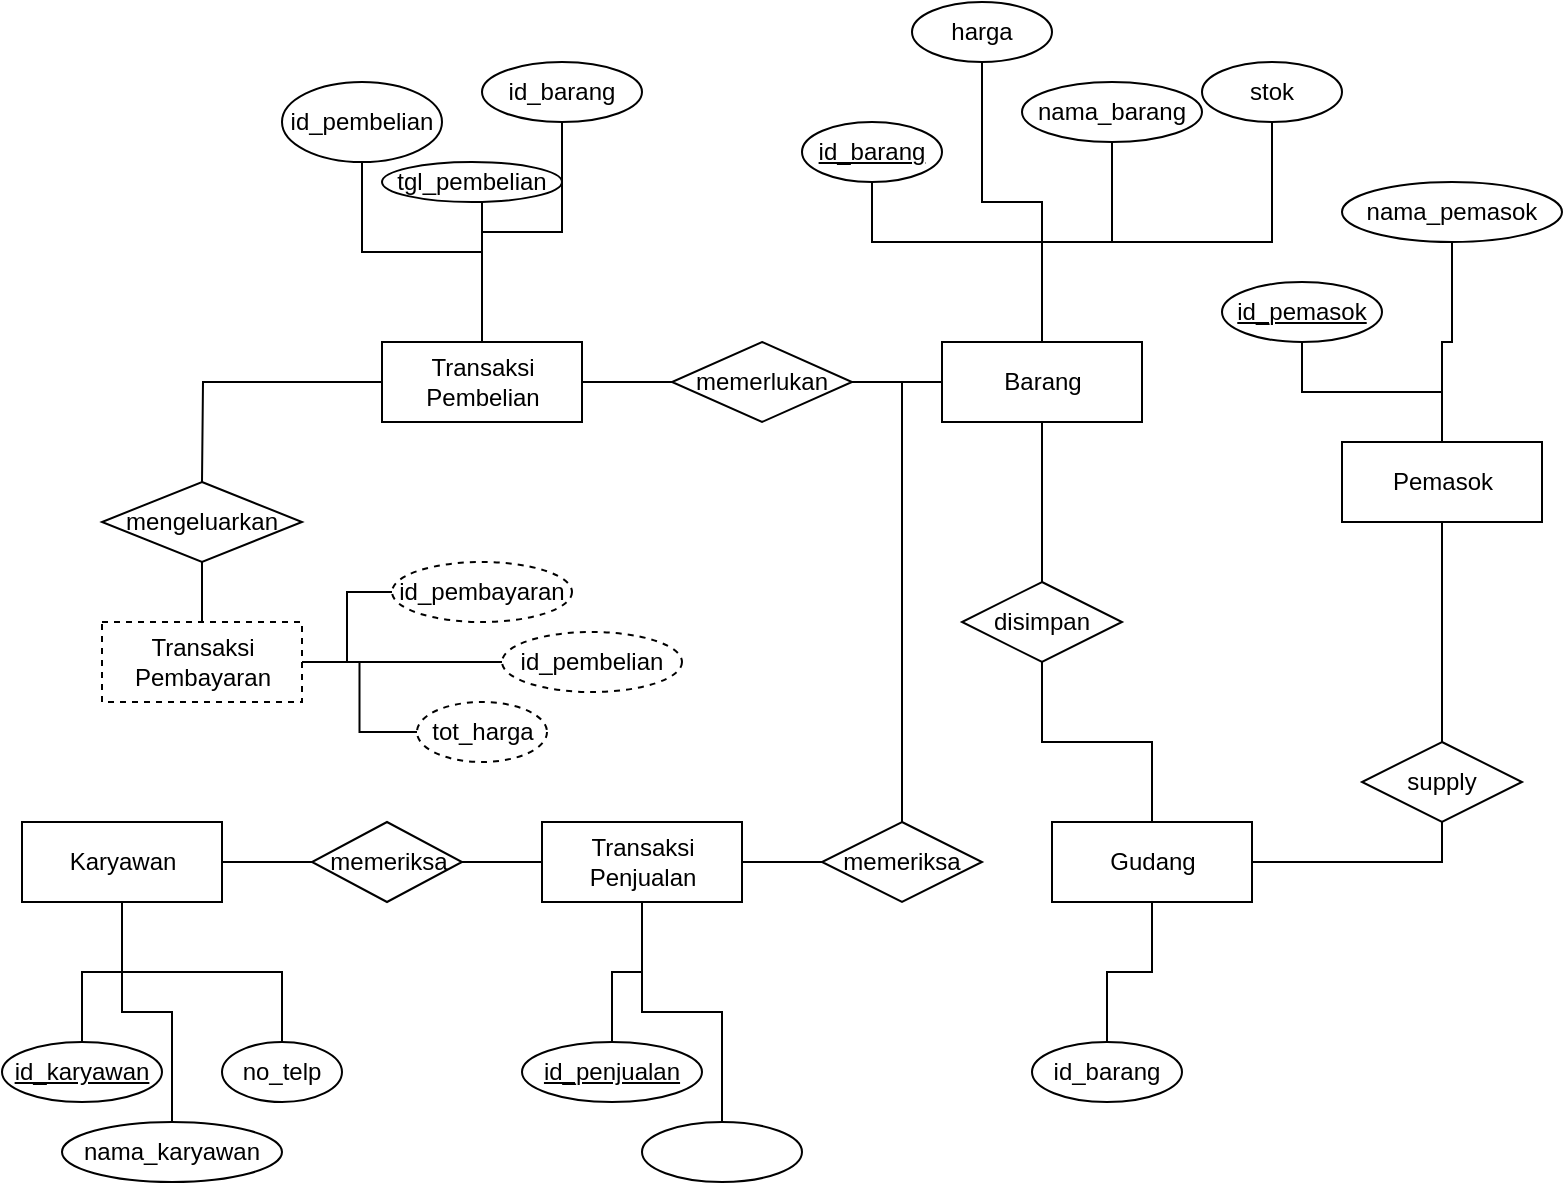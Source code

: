<mxfile version="15.4.0" type="github">
  <diagram id="R2lEEEUBdFMjLlhIrx00" name="Page-1">
    <mxGraphModel dx="866" dy="522" grid="1" gridSize="10" guides="1" tooltips="1" connect="1" arrows="1" fold="1" page="1" pageScale="1" pageWidth="850" pageHeight="1100" math="0" shadow="0" extFonts="Permanent Marker^https://fonts.googleapis.com/css?family=Permanent+Marker">
      <root>
        <mxCell id="0" />
        <mxCell id="1" parent="0" />
        <mxCell id="LB0KiAC5VvcGfHGtLxsH-61" value="" style="edgeStyle=orthogonalEdgeStyle;rounded=0;orthogonalLoop=1;jettySize=auto;html=1;endArrow=none;endFill=0;" edge="1" parent="1" source="LB0KiAC5VvcGfHGtLxsH-1" target="LB0KiAC5VvcGfHGtLxsH-58">
          <mxGeometry relative="1" as="geometry" />
        </mxCell>
        <mxCell id="LB0KiAC5VvcGfHGtLxsH-91" value="" style="edgeStyle=orthogonalEdgeStyle;rounded=0;orthogonalLoop=1;jettySize=auto;html=1;endArrow=none;endFill=0;" edge="1" parent="1" source="LB0KiAC5VvcGfHGtLxsH-1" target="LB0KiAC5VvcGfHGtLxsH-90">
          <mxGeometry relative="1" as="geometry" />
        </mxCell>
        <mxCell id="LB0KiAC5VvcGfHGtLxsH-93" value="" style="edgeStyle=orthogonalEdgeStyle;rounded=0;orthogonalLoop=1;jettySize=auto;html=1;endArrow=none;endFill=0;" edge="1" parent="1" source="LB0KiAC5VvcGfHGtLxsH-1" target="LB0KiAC5VvcGfHGtLxsH-92">
          <mxGeometry relative="1" as="geometry" />
        </mxCell>
        <mxCell id="LB0KiAC5VvcGfHGtLxsH-95" value="" style="edgeStyle=orthogonalEdgeStyle;rounded=0;orthogonalLoop=1;jettySize=auto;html=1;endArrow=none;endFill=0;" edge="1" parent="1" source="LB0KiAC5VvcGfHGtLxsH-1" target="LB0KiAC5VvcGfHGtLxsH-94">
          <mxGeometry relative="1" as="geometry" />
        </mxCell>
        <mxCell id="LB0KiAC5VvcGfHGtLxsH-1" value="Karyawan&lt;br&gt;" style="html=1;dashed=0;whitespace=wrap;" vertex="1" parent="1">
          <mxGeometry x="10" y="430" width="100" height="40" as="geometry" />
        </mxCell>
        <mxCell id="LB0KiAC5VvcGfHGtLxsH-72" value="" style="edgeStyle=orthogonalEdgeStyle;rounded=0;orthogonalLoop=1;jettySize=auto;html=1;endArrow=none;endFill=0;" edge="1" parent="1" source="LB0KiAC5VvcGfHGtLxsH-2" target="LB0KiAC5VvcGfHGtLxsH-71">
          <mxGeometry relative="1" as="geometry">
            <Array as="points">
              <mxPoint x="520" y="140" />
              <mxPoint x="435" y="140" />
            </Array>
          </mxGeometry>
        </mxCell>
        <mxCell id="LB0KiAC5VvcGfHGtLxsH-74" value="" style="edgeStyle=orthogonalEdgeStyle;rounded=0;orthogonalLoop=1;jettySize=auto;html=1;endArrow=none;endFill=0;" edge="1" parent="1" source="LB0KiAC5VvcGfHGtLxsH-2" target="LB0KiAC5VvcGfHGtLxsH-73">
          <mxGeometry relative="1" as="geometry" />
        </mxCell>
        <mxCell id="LB0KiAC5VvcGfHGtLxsH-76" style="edgeStyle=orthogonalEdgeStyle;rounded=0;orthogonalLoop=1;jettySize=auto;html=1;entryX=0.5;entryY=1;entryDx=0;entryDy=0;endArrow=none;endFill=0;" edge="1" parent="1" source="LB0KiAC5VvcGfHGtLxsH-2" target="LB0KiAC5VvcGfHGtLxsH-75">
          <mxGeometry relative="1" as="geometry">
            <Array as="points">
              <mxPoint x="520" y="140" />
              <mxPoint x="555" y="140" />
            </Array>
          </mxGeometry>
        </mxCell>
        <mxCell id="LB0KiAC5VvcGfHGtLxsH-79" style="edgeStyle=orthogonalEdgeStyle;rounded=0;orthogonalLoop=1;jettySize=auto;html=1;entryX=0.5;entryY=1;entryDx=0;entryDy=0;endArrow=none;endFill=0;" edge="1" parent="1" source="LB0KiAC5VvcGfHGtLxsH-2" target="LB0KiAC5VvcGfHGtLxsH-78">
          <mxGeometry relative="1" as="geometry">
            <Array as="points">
              <mxPoint x="520" y="140" />
              <mxPoint x="635" y="140" />
            </Array>
          </mxGeometry>
        </mxCell>
        <mxCell id="LB0KiAC5VvcGfHGtLxsH-2" value="Barang&lt;br&gt;" style="html=1;dashed=0;whitespace=wrap;" vertex="1" parent="1">
          <mxGeometry x="470" y="190" width="100" height="40" as="geometry" />
        </mxCell>
        <mxCell id="LB0KiAC5VvcGfHGtLxsH-26" style="edgeStyle=orthogonalEdgeStyle;rounded=0;orthogonalLoop=1;jettySize=auto;html=1;endArrow=none;endFill=0;" edge="1" parent="1" source="LB0KiAC5VvcGfHGtLxsH-3" target="LB0KiAC5VvcGfHGtLxsH-25">
          <mxGeometry relative="1" as="geometry" />
        </mxCell>
        <mxCell id="LB0KiAC5VvcGfHGtLxsH-81" value="" style="edgeStyle=orthogonalEdgeStyle;rounded=0;orthogonalLoop=1;jettySize=auto;html=1;endArrow=none;endFill=0;" edge="1" parent="1" source="LB0KiAC5VvcGfHGtLxsH-3" target="LB0KiAC5VvcGfHGtLxsH-80">
          <mxGeometry relative="1" as="geometry" />
        </mxCell>
        <mxCell id="LB0KiAC5VvcGfHGtLxsH-83" style="edgeStyle=orthogonalEdgeStyle;rounded=0;orthogonalLoop=1;jettySize=auto;html=1;entryX=0.5;entryY=1;entryDx=0;entryDy=0;endArrow=none;endFill=0;" edge="1" parent="1" source="LB0KiAC5VvcGfHGtLxsH-3" target="LB0KiAC5VvcGfHGtLxsH-82">
          <mxGeometry relative="1" as="geometry" />
        </mxCell>
        <mxCell id="LB0KiAC5VvcGfHGtLxsH-3" value="Pemasok&lt;br&gt;" style="html=1;dashed=0;whitespace=wrap;" vertex="1" parent="1">
          <mxGeometry x="670" y="240" width="100" height="40" as="geometry" />
        </mxCell>
        <mxCell id="LB0KiAC5VvcGfHGtLxsH-62" value="" style="edgeStyle=orthogonalEdgeStyle;rounded=0;orthogonalLoop=1;jettySize=auto;html=1;endArrow=none;endFill=0;exitX=1;exitY=0.5;exitDx=0;exitDy=0;" edge="1" parent="1" source="LB0KiAC5VvcGfHGtLxsH-5" target="LB0KiAC5VvcGfHGtLxsH-58">
          <mxGeometry relative="1" as="geometry">
            <mxPoint x="250" y="450" as="sourcePoint" />
          </mxGeometry>
        </mxCell>
        <mxCell id="LB0KiAC5VvcGfHGtLxsH-64" value="" style="edgeStyle=orthogonalEdgeStyle;rounded=0;orthogonalLoop=1;jettySize=auto;html=1;endArrow=none;endFill=0;" edge="1" parent="1" source="LB0KiAC5VvcGfHGtLxsH-5" target="LB0KiAC5VvcGfHGtLxsH-63">
          <mxGeometry relative="1" as="geometry" />
        </mxCell>
        <mxCell id="LB0KiAC5VvcGfHGtLxsH-87" value="" style="edgeStyle=orthogonalEdgeStyle;rounded=0;orthogonalLoop=1;jettySize=auto;html=1;endArrow=none;endFill=0;" edge="1" parent="1" source="LB0KiAC5VvcGfHGtLxsH-5" target="LB0KiAC5VvcGfHGtLxsH-86">
          <mxGeometry relative="1" as="geometry" />
        </mxCell>
        <mxCell id="LB0KiAC5VvcGfHGtLxsH-89" value="" style="edgeStyle=orthogonalEdgeStyle;rounded=0;orthogonalLoop=1;jettySize=auto;html=1;endArrow=none;endFill=0;" edge="1" parent="1" source="LB0KiAC5VvcGfHGtLxsH-5" target="LB0KiAC5VvcGfHGtLxsH-88">
          <mxGeometry relative="1" as="geometry" />
        </mxCell>
        <mxCell id="LB0KiAC5VvcGfHGtLxsH-5" value="Transaksi&lt;br&gt;Penjualan&lt;br&gt;" style="html=1;dashed=0;whitespace=wrap;direction=west;" vertex="1" parent="1">
          <mxGeometry x="270" y="430" width="100" height="40" as="geometry" />
        </mxCell>
        <mxCell id="LB0KiAC5VvcGfHGtLxsH-51" value="" style="edgeStyle=orthogonalEdgeStyle;rounded=0;orthogonalLoop=1;jettySize=auto;html=1;endArrow=none;endFill=0;" edge="1" parent="1" source="LB0KiAC5VvcGfHGtLxsH-6" target="LB0KiAC5VvcGfHGtLxsH-50">
          <mxGeometry relative="1" as="geometry" />
        </mxCell>
        <mxCell id="LB0KiAC5VvcGfHGtLxsH-54" value="" style="edgeStyle=orthogonalEdgeStyle;rounded=0;orthogonalLoop=1;jettySize=auto;html=1;endArrow=none;endFill=0;" edge="1" parent="1" source="LB0KiAC5VvcGfHGtLxsH-6">
          <mxGeometry relative="1" as="geometry">
            <mxPoint x="100" y="260" as="targetPoint" />
          </mxGeometry>
        </mxCell>
        <mxCell id="LB0KiAC5VvcGfHGtLxsH-97" value="" style="edgeStyle=orthogonalEdgeStyle;rounded=0;orthogonalLoop=1;jettySize=auto;html=1;endArrow=none;endFill=0;" edge="1" parent="1" source="LB0KiAC5VvcGfHGtLxsH-6" target="LB0KiAC5VvcGfHGtLxsH-96">
          <mxGeometry relative="1" as="geometry" />
        </mxCell>
        <mxCell id="LB0KiAC5VvcGfHGtLxsH-99" value="" style="edgeStyle=orthogonalEdgeStyle;rounded=0;orthogonalLoop=1;jettySize=auto;html=1;endArrow=none;endFill=0;" edge="1" parent="1" source="LB0KiAC5VvcGfHGtLxsH-6" target="LB0KiAC5VvcGfHGtLxsH-98">
          <mxGeometry relative="1" as="geometry">
            <Array as="points">
              <mxPoint x="240" y="130" />
              <mxPoint x="240" y="130" />
            </Array>
          </mxGeometry>
        </mxCell>
        <mxCell id="LB0KiAC5VvcGfHGtLxsH-101" value="" style="edgeStyle=orthogonalEdgeStyle;rounded=0;orthogonalLoop=1;jettySize=auto;html=1;endArrow=none;endFill=0;" edge="1" parent="1" source="LB0KiAC5VvcGfHGtLxsH-6" target="LB0KiAC5VvcGfHGtLxsH-100">
          <mxGeometry relative="1" as="geometry" />
        </mxCell>
        <mxCell id="LB0KiAC5VvcGfHGtLxsH-6" value="Transaksi&lt;br&gt;Pembelian&lt;br&gt;" style="html=1;dashed=0;whitespace=wrap;" vertex="1" parent="1">
          <mxGeometry x="190" y="190" width="100" height="40" as="geometry" />
        </mxCell>
        <mxCell id="LB0KiAC5VvcGfHGtLxsH-103" value="" style="edgeStyle=orthogonalEdgeStyle;rounded=0;orthogonalLoop=1;jettySize=auto;html=1;endArrow=none;endFill=0;" edge="1" parent="1" source="LB0KiAC5VvcGfHGtLxsH-7" target="LB0KiAC5VvcGfHGtLxsH-102">
          <mxGeometry relative="1" as="geometry" />
        </mxCell>
        <mxCell id="LB0KiAC5VvcGfHGtLxsH-105" value="" style="edgeStyle=orthogonalEdgeStyle;rounded=0;orthogonalLoop=1;jettySize=auto;html=1;endArrow=none;endFill=0;" edge="1" parent="1" source="LB0KiAC5VvcGfHGtLxsH-7" target="LB0KiAC5VvcGfHGtLxsH-104">
          <mxGeometry relative="1" as="geometry" />
        </mxCell>
        <mxCell id="LB0KiAC5VvcGfHGtLxsH-107" value="" style="edgeStyle=orthogonalEdgeStyle;rounded=0;orthogonalLoop=1;jettySize=auto;html=1;endArrow=none;endFill=0;" edge="1" parent="1" source="LB0KiAC5VvcGfHGtLxsH-7" target="LB0KiAC5VvcGfHGtLxsH-106">
          <mxGeometry relative="1" as="geometry" />
        </mxCell>
        <mxCell id="LB0KiAC5VvcGfHGtLxsH-7" value="Transaksi&lt;br&gt;Pembayaran&lt;br&gt;" style="html=1;dashed=1;whitespace=wrap;" vertex="1" parent="1">
          <mxGeometry x="50" y="330" width="100" height="40" as="geometry" />
        </mxCell>
        <mxCell id="LB0KiAC5VvcGfHGtLxsH-27" style="edgeStyle=orthogonalEdgeStyle;rounded=0;orthogonalLoop=1;jettySize=auto;html=1;endArrow=none;endFill=0;entryX=1;entryY=0.5;entryDx=0;entryDy=0;" edge="1" parent="1" source="LB0KiAC5VvcGfHGtLxsH-25" target="LB0KiAC5VvcGfHGtLxsH-38">
          <mxGeometry relative="1" as="geometry">
            <Array as="points">
              <mxPoint x="720" y="450" />
            </Array>
          </mxGeometry>
        </mxCell>
        <mxCell id="LB0KiAC5VvcGfHGtLxsH-25" value="supply&lt;br&gt;" style="rhombus;whiteSpace=wrap;html=1;" vertex="1" parent="1">
          <mxGeometry x="680" y="390" width="80" height="40" as="geometry" />
        </mxCell>
        <mxCell id="LB0KiAC5VvcGfHGtLxsH-85" value="" style="edgeStyle=orthogonalEdgeStyle;rounded=0;orthogonalLoop=1;jettySize=auto;html=1;endArrow=none;endFill=0;" edge="1" parent="1" source="LB0KiAC5VvcGfHGtLxsH-38" target="LB0KiAC5VvcGfHGtLxsH-84">
          <mxGeometry relative="1" as="geometry" />
        </mxCell>
        <mxCell id="LB0KiAC5VvcGfHGtLxsH-38" value="Gudang&lt;br&gt;" style="html=1;whitespace=wrap;" vertex="1" parent="1">
          <mxGeometry x="525" y="430" width="100" height="40" as="geometry" />
        </mxCell>
        <mxCell id="LB0KiAC5VvcGfHGtLxsH-39" style="edgeStyle=orthogonalEdgeStyle;rounded=0;orthogonalLoop=1;jettySize=auto;html=1;endArrow=none;endFill=0;" edge="1" parent="1" source="LB0KiAC5VvcGfHGtLxsH-40" target="LB0KiAC5VvcGfHGtLxsH-38">
          <mxGeometry relative="1" as="geometry" />
        </mxCell>
        <mxCell id="LB0KiAC5VvcGfHGtLxsH-41" style="edgeStyle=orthogonalEdgeStyle;rounded=0;orthogonalLoop=1;jettySize=auto;html=1;endArrow=none;endFill=0;exitX=0.5;exitY=0;exitDx=0;exitDy=0;" edge="1" parent="1" source="LB0KiAC5VvcGfHGtLxsH-40">
          <mxGeometry relative="1" as="geometry">
            <mxPoint x="605" y="210" as="sourcePoint" />
            <mxPoint x="520" y="230" as="targetPoint" />
            <Array as="points">
              <mxPoint x="520" y="230" />
            </Array>
          </mxGeometry>
        </mxCell>
        <mxCell id="LB0KiAC5VvcGfHGtLxsH-40" value="disimpan&lt;br&gt;" style="rhombus;whiteSpace=wrap;html=1;" vertex="1" parent="1">
          <mxGeometry x="480" y="310" width="80" height="40" as="geometry" />
        </mxCell>
        <mxCell id="LB0KiAC5VvcGfHGtLxsH-47" value="" style="edgeStyle=orthogonalEdgeStyle;rounded=0;orthogonalLoop=1;jettySize=auto;html=1;endArrow=none;endFill=0;" edge="1" parent="1" source="LB0KiAC5VvcGfHGtLxsH-45" target="LB0KiAC5VvcGfHGtLxsH-7">
          <mxGeometry relative="1" as="geometry" />
        </mxCell>
        <mxCell id="LB0KiAC5VvcGfHGtLxsH-45" value="mengeluarkan&lt;br&gt;" style="rhombus;whiteSpace=wrap;html=1;" vertex="1" parent="1">
          <mxGeometry x="50" y="260" width="100" height="40" as="geometry" />
        </mxCell>
        <mxCell id="LB0KiAC5VvcGfHGtLxsH-52" value="" style="edgeStyle=orthogonalEdgeStyle;rounded=0;orthogonalLoop=1;jettySize=auto;html=1;endArrow=none;endFill=0;" edge="1" parent="1" source="LB0KiAC5VvcGfHGtLxsH-50" target="LB0KiAC5VvcGfHGtLxsH-2">
          <mxGeometry relative="1" as="geometry" />
        </mxCell>
        <mxCell id="LB0KiAC5VvcGfHGtLxsH-50" value="memerlukan&lt;br&gt;" style="rhombus;whiteSpace=wrap;html=1;dashed=0;" vertex="1" parent="1">
          <mxGeometry x="335" y="190" width="90" height="40" as="geometry" />
        </mxCell>
        <mxCell id="LB0KiAC5VvcGfHGtLxsH-58" value="memeriksa" style="shape=rhombus;html=1;dashed=0;whitespace=wrap;perimeter=rhombusPerimeter;" vertex="1" parent="1">
          <mxGeometry x="155" y="430" width="75" height="40" as="geometry" />
        </mxCell>
        <mxCell id="LB0KiAC5VvcGfHGtLxsH-65" value="" style="edgeStyle=orthogonalEdgeStyle;rounded=0;orthogonalLoop=1;jettySize=auto;html=1;endArrow=none;endFill=0;" edge="1" parent="1" source="LB0KiAC5VvcGfHGtLxsH-63" target="LB0KiAC5VvcGfHGtLxsH-2">
          <mxGeometry relative="1" as="geometry">
            <Array as="points">
              <mxPoint x="450" y="210" />
            </Array>
          </mxGeometry>
        </mxCell>
        <mxCell id="LB0KiAC5VvcGfHGtLxsH-63" value="memeriksa&lt;br&gt;" style="rhombus;whiteSpace=wrap;html=1;dashed=0;" vertex="1" parent="1">
          <mxGeometry x="410" y="430" width="80" height="40" as="geometry" />
        </mxCell>
        <mxCell id="LB0KiAC5VvcGfHGtLxsH-71" value="&lt;u&gt;id_barang&lt;/u&gt;" style="ellipse;whiteSpace=wrap;html=1;dashed=0;" vertex="1" parent="1">
          <mxGeometry x="400" y="80" width="70" height="30" as="geometry" />
        </mxCell>
        <mxCell id="LB0KiAC5VvcGfHGtLxsH-73" value="harga" style="ellipse;whiteSpace=wrap;html=1;dashed=0;" vertex="1" parent="1">
          <mxGeometry x="455" y="20" width="70" height="30" as="geometry" />
        </mxCell>
        <mxCell id="LB0KiAC5VvcGfHGtLxsH-75" value="nama_barang&lt;br&gt;" style="ellipse;whiteSpace=wrap;html=1;dashed=0;" vertex="1" parent="1">
          <mxGeometry x="510" y="60" width="90" height="30" as="geometry" />
        </mxCell>
        <mxCell id="LB0KiAC5VvcGfHGtLxsH-78" value="stok" style="ellipse;whiteSpace=wrap;html=1;dashed=0;" vertex="1" parent="1">
          <mxGeometry x="600" y="50" width="70" height="30" as="geometry" />
        </mxCell>
        <mxCell id="LB0KiAC5VvcGfHGtLxsH-80" value="&lt;u&gt;id_pemasok&lt;/u&gt;" style="ellipse;whiteSpace=wrap;html=1;dashed=0;" vertex="1" parent="1">
          <mxGeometry x="610" y="160" width="80" height="30" as="geometry" />
        </mxCell>
        <mxCell id="LB0KiAC5VvcGfHGtLxsH-82" value="nama_pemasok&lt;br&gt;" style="ellipse;whiteSpace=wrap;html=1;dashed=0;" vertex="1" parent="1">
          <mxGeometry x="670" y="110" width="110" height="30" as="geometry" />
        </mxCell>
        <mxCell id="LB0KiAC5VvcGfHGtLxsH-84" value="id_barang" style="ellipse;whiteSpace=wrap;html=1;" vertex="1" parent="1">
          <mxGeometry x="515" y="540" width="75" height="30" as="geometry" />
        </mxCell>
        <mxCell id="LB0KiAC5VvcGfHGtLxsH-86" value="&lt;u&gt;id_penjualan&lt;/u&gt;" style="ellipse;whiteSpace=wrap;html=1;dashed=0;" vertex="1" parent="1">
          <mxGeometry x="260" y="540" width="90" height="30" as="geometry" />
        </mxCell>
        <mxCell id="LB0KiAC5VvcGfHGtLxsH-88" value="" style="ellipse;whiteSpace=wrap;html=1;dashed=0;" vertex="1" parent="1">
          <mxGeometry x="320" y="580" width="80" height="30" as="geometry" />
        </mxCell>
        <mxCell id="LB0KiAC5VvcGfHGtLxsH-90" value="&lt;u&gt;id_karyawan&lt;/u&gt;" style="ellipse;whiteSpace=wrap;html=1;dashed=0;" vertex="1" parent="1">
          <mxGeometry y="540" width="80" height="30" as="geometry" />
        </mxCell>
        <mxCell id="LB0KiAC5VvcGfHGtLxsH-92" value="nama_karyawan&lt;br&gt;" style="ellipse;whiteSpace=wrap;html=1;dashed=0;" vertex="1" parent="1">
          <mxGeometry x="30" y="580" width="110" height="30" as="geometry" />
        </mxCell>
        <mxCell id="LB0KiAC5VvcGfHGtLxsH-94" value="no_telp" style="ellipse;whiteSpace=wrap;html=1;dashed=0;" vertex="1" parent="1">
          <mxGeometry x="110" y="540" width="60" height="30" as="geometry" />
        </mxCell>
        <mxCell id="LB0KiAC5VvcGfHGtLxsH-96" value="id_pembelian" style="ellipse;whiteSpace=wrap;html=1;dashed=0;" vertex="1" parent="1">
          <mxGeometry x="140" y="60" width="80" height="40" as="geometry" />
        </mxCell>
        <mxCell id="LB0KiAC5VvcGfHGtLxsH-98" value="tgl_pembelian&lt;br&gt;" style="ellipse;whiteSpace=wrap;html=1;dashed=0;" vertex="1" parent="1">
          <mxGeometry x="190" y="100" width="90" height="20" as="geometry" />
        </mxCell>
        <mxCell id="LB0KiAC5VvcGfHGtLxsH-100" value="id_barang" style="ellipse;whiteSpace=wrap;html=1;dashed=0;" vertex="1" parent="1">
          <mxGeometry x="240" y="50" width="80" height="30" as="geometry" />
        </mxCell>
        <mxCell id="LB0KiAC5VvcGfHGtLxsH-102" value="id_pembayaran" style="ellipse;whiteSpace=wrap;html=1;dashed=1;" vertex="1" parent="1">
          <mxGeometry x="195" y="300" width="90" height="30" as="geometry" />
        </mxCell>
        <mxCell id="LB0KiAC5VvcGfHGtLxsH-104" value="id_pembelian" style="ellipse;whiteSpace=wrap;html=1;dashed=1;" vertex="1" parent="1">
          <mxGeometry x="250" y="335" width="90" height="30" as="geometry" />
        </mxCell>
        <mxCell id="LB0KiAC5VvcGfHGtLxsH-106" value="tot_harga" style="ellipse;whiteSpace=wrap;html=1;dashed=1;" vertex="1" parent="1">
          <mxGeometry x="207.5" y="370" width="65" height="30" as="geometry" />
        </mxCell>
      </root>
    </mxGraphModel>
  </diagram>
</mxfile>
